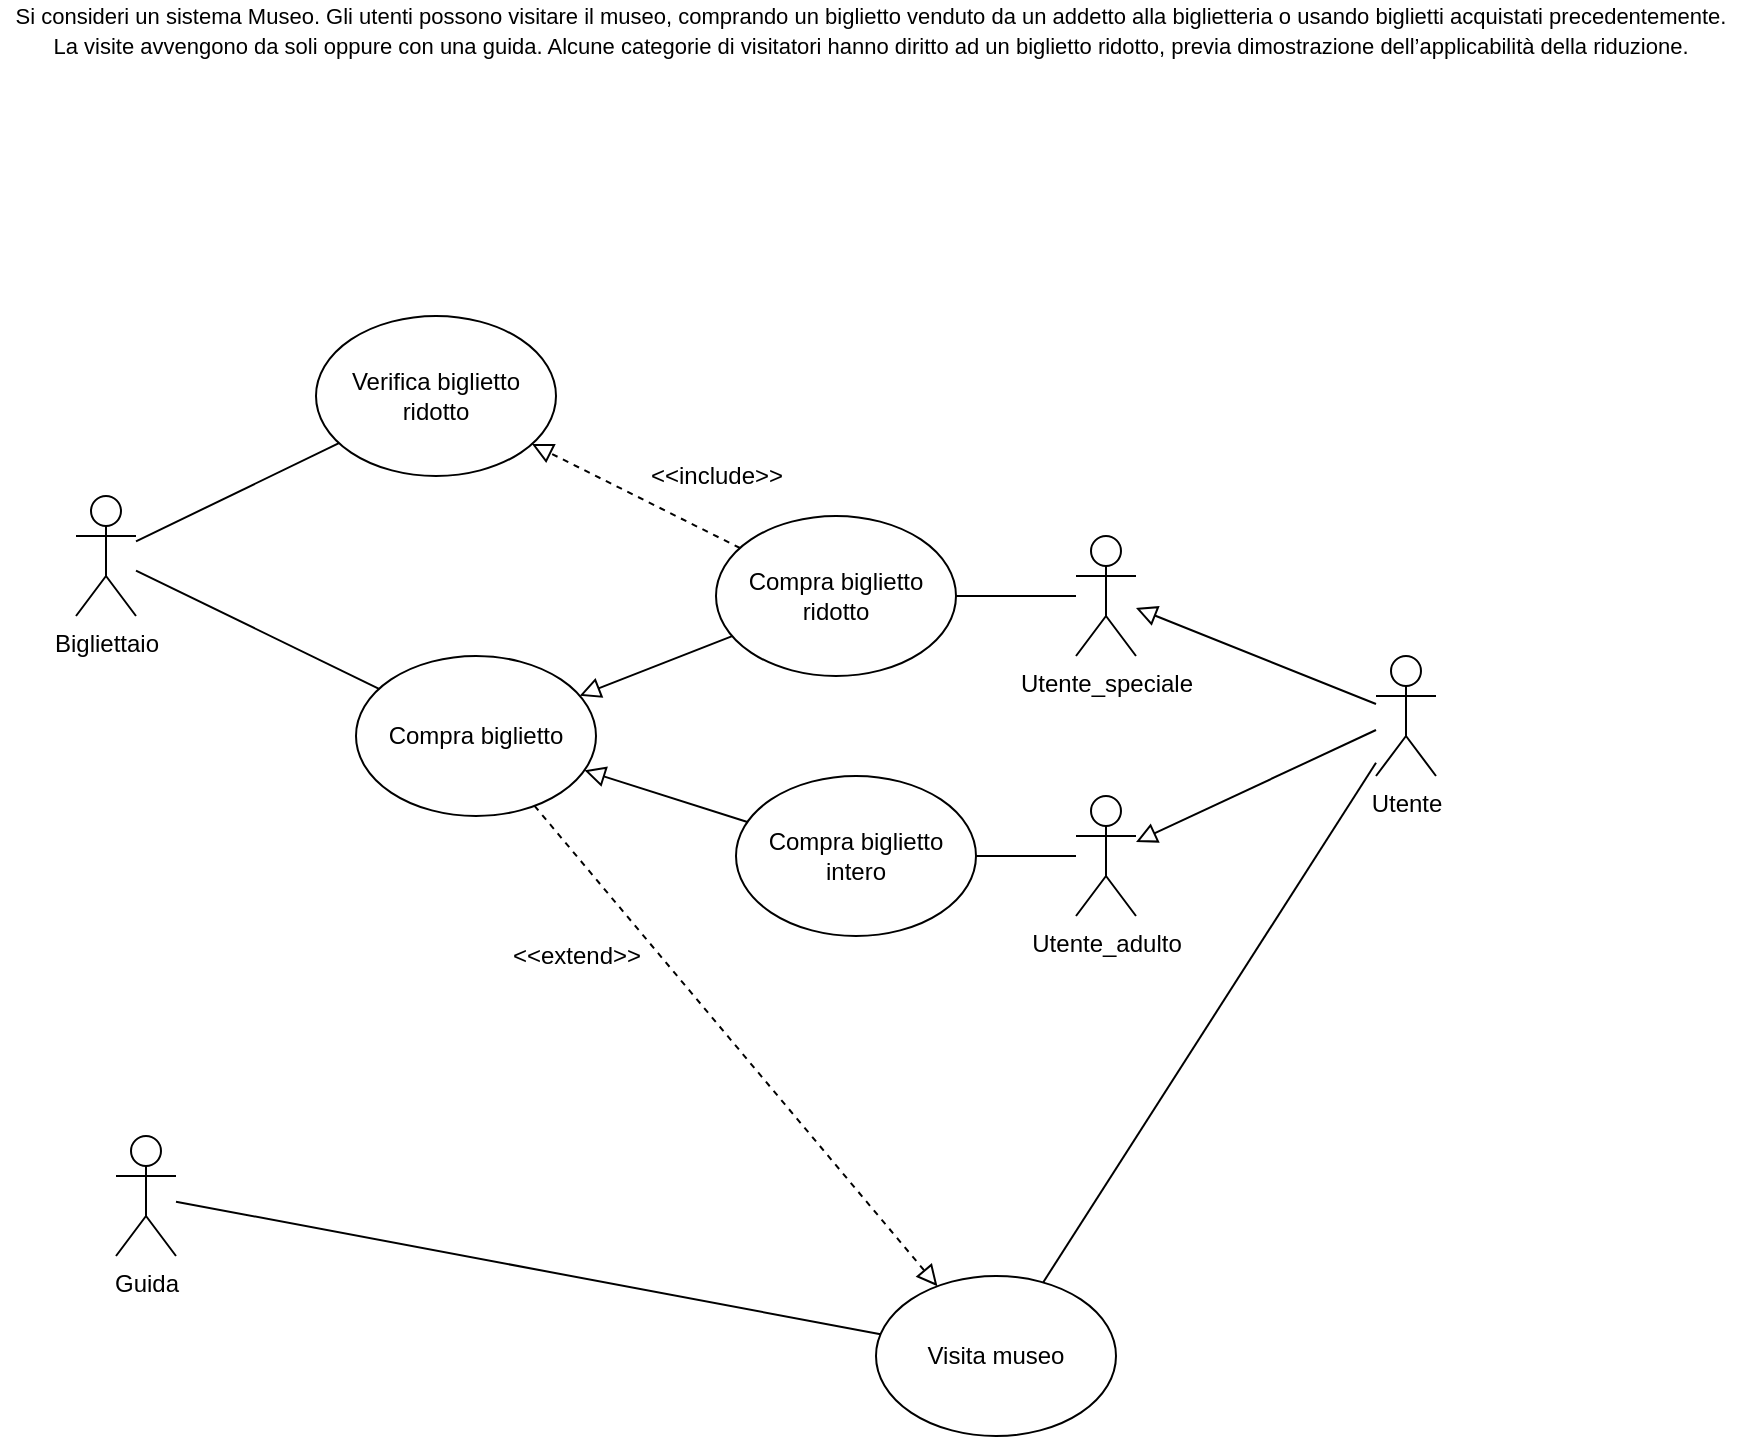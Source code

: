 <mxfile version="15.3.7" type="device"><diagram id="MLkmu3FY8qF7B0kwuOhJ" name="Page-1"><mxGraphModel dx="4326" dy="3151" grid="1" gridSize="10" guides="1" tooltips="1" connect="1" arrows="1" fold="1" page="1" pageScale="1" pageWidth="827" pageHeight="1169" math="0" shadow="0"><root><mxCell id="0"/><mxCell id="1" parent="0"/><mxCell id="O1zWO0bnNpSHRhKd6x5f-1" value="&lt;font style=&quot;font-size: 11px&quot;&gt;&lt;span style=&quot;left: 67.698px ; top: 158.371px ; font-family: sans-serif ; transform: scalex(1.002)&quot; dir=&quot;ltr&quot;&gt;Si consideri un sistema Museo. Gli utenti possono visitare il&amp;nbsp;&lt;/span&gt;&lt;span style=&quot;left: 67.698px ; top: 186.293px ; font-family: sans-serif ; transform: scalex(0.997)&quot; dir=&quot;ltr&quot;&gt;museo, comprando un biglietto venduto da un addetto alla&amp;nbsp;&lt;/span&gt;&lt;span style=&quot;left: 67.698px ; top: 214.218px ; font-family: sans-serif ; transform: scalex(1.0)&quot; dir=&quot;ltr&quot;&gt;biglietteria o usando biglietti acquistati precedentemente.&lt;/span&gt;&lt;br&gt;&lt;span style=&quot;left: 67.698px ; top: 242.143px ; font-family: sans-serif ; transform: scalex(1.001)&quot; dir=&quot;ltr&quot;&gt;La visite avvengono da soli oppure con una guida. Alcune&amp;nbsp;&lt;/span&gt;&lt;span style=&quot;left: 67.698px ; top: 270.067px ; font-family: sans-serif ; transform: scalex(1.001)&quot; dir=&quot;ltr&quot;&gt;categorie di visitatori hanno diritto ad un biglietto ridotto,&amp;nbsp;&lt;/span&gt;&lt;span style=&quot;left: 67.698px ; top: 297.992px ; font-family: sans-serif ; transform: scalex(0.998)&quot; dir=&quot;ltr&quot;&gt;previa dimostrazione dell’applicabilità della riduzione.&lt;/span&gt;&lt;/font&gt;" style="text;html=1;align=center;verticalAlign=middle;resizable=0;points=[];autosize=1;strokeColor=none;fillColor=none;" vertex="1" parent="1"><mxGeometry x="-3308" y="-2338" width="870" height="30" as="geometry"/></mxCell><mxCell id="O1zWO0bnNpSHRhKd6x5f-2" value="Guida" style="shape=umlActor;verticalLabelPosition=bottom;verticalAlign=top;html=1;outlineConnect=0;" vertex="1" parent="1"><mxGeometry x="-3250" y="-1770" width="30" height="60" as="geometry"/></mxCell><mxCell id="O1zWO0bnNpSHRhKd6x5f-3" value="Utente" style="shape=umlActor;verticalLabelPosition=bottom;verticalAlign=top;html=1;outlineConnect=0;" vertex="1" parent="1"><mxGeometry x="-2620" y="-2010" width="30" height="60" as="geometry"/></mxCell><mxCell id="O1zWO0bnNpSHRhKd6x5f-4" value="Bigliettaio" style="shape=umlActor;verticalLabelPosition=bottom;verticalAlign=top;html=1;outlineConnect=0;" vertex="1" parent="1"><mxGeometry x="-3270" y="-2090" width="30" height="60" as="geometry"/></mxCell><mxCell id="O1zWO0bnNpSHRhKd6x5f-7" value="Compra biglietto" style="ellipse;whiteSpace=wrap;html=1;" vertex="1" parent="1"><mxGeometry x="-3130" y="-2010" width="120" height="80" as="geometry"/></mxCell><mxCell id="O1zWO0bnNpSHRhKd6x5f-12" value="" style="endArrow=none;html=1;" edge="1" parent="1" source="O1zWO0bnNpSHRhKd6x5f-4" target="O1zWO0bnNpSHRhKd6x5f-7"><mxGeometry width="50" height="50" relative="1" as="geometry"><mxPoint x="-2910" y="-2030" as="sourcePoint"/><mxPoint x="-2860" y="-2080" as="targetPoint"/></mxGeometry></mxCell><mxCell id="O1zWO0bnNpSHRhKd6x5f-13" value="Compra biglietto ridotto" style="ellipse;whiteSpace=wrap;html=1;" vertex="1" parent="1"><mxGeometry x="-2950" y="-2080" width="120" height="80" as="geometry"/></mxCell><mxCell id="O1zWO0bnNpSHRhKd6x5f-14" value="Compra biglietto intero" style="ellipse;whiteSpace=wrap;html=1;" vertex="1" parent="1"><mxGeometry x="-2940" y="-1950" width="120" height="80" as="geometry"/></mxCell><mxCell id="O1zWO0bnNpSHRhKd6x5f-15" value="" style="endArrow=block;html=1;rounded=0;align=center;verticalAlign=bottom;endFill=0;labelBackgroundColor=none;endSize=8;" edge="1" parent="1" source="O1zWO0bnNpSHRhKd6x5f-14" target="O1zWO0bnNpSHRhKd6x5f-7"><mxGeometry relative="1" as="geometry"><mxPoint x="-3170" y="-1890" as="sourcePoint"/><mxPoint x="-3010" y="-1890" as="targetPoint"/></mxGeometry></mxCell><mxCell id="O1zWO0bnNpSHRhKd6x5f-16" value="" style="resizable=0;html=1;align=center;verticalAlign=top;labelBackgroundColor=none;" connectable="0" vertex="1" parent="O1zWO0bnNpSHRhKd6x5f-15"><mxGeometry relative="1" as="geometry"/></mxCell><mxCell id="O1zWO0bnNpSHRhKd6x5f-17" value="" style="endArrow=block;html=1;rounded=0;align=center;verticalAlign=bottom;endFill=0;labelBackgroundColor=none;endSize=8;" edge="1" parent="1" source="O1zWO0bnNpSHRhKd6x5f-13" target="O1zWO0bnNpSHRhKd6x5f-7"><mxGeometry relative="1" as="geometry"><mxPoint x="-3050" y="-2080" as="sourcePoint"/><mxPoint x="-2890" y="-2080" as="targetPoint"/></mxGeometry></mxCell><mxCell id="O1zWO0bnNpSHRhKd6x5f-18" value="" style="resizable=0;html=1;align=center;verticalAlign=top;labelBackgroundColor=none;" connectable="0" vertex="1" parent="O1zWO0bnNpSHRhKd6x5f-17"><mxGeometry relative="1" as="geometry"/></mxCell><mxCell id="O1zWO0bnNpSHRhKd6x5f-19" value="Utente_speciale" style="shape=umlActor;verticalLabelPosition=bottom;verticalAlign=top;html=1;" vertex="1" parent="1"><mxGeometry x="-2770" y="-2070" width="30" height="60" as="geometry"/></mxCell><mxCell id="O1zWO0bnNpSHRhKd6x5f-20" value="Utente_adulto" style="shape=umlActor;verticalLabelPosition=bottom;verticalAlign=top;html=1;" vertex="1" parent="1"><mxGeometry x="-2770" y="-1940" width="30" height="60" as="geometry"/></mxCell><mxCell id="O1zWO0bnNpSHRhKd6x5f-22" value="" style="endArrow=none;html=1;" edge="1" parent="1" source="O1zWO0bnNpSHRhKd6x5f-13" target="O1zWO0bnNpSHRhKd6x5f-19"><mxGeometry width="50" height="50" relative="1" as="geometry"><mxPoint x="-2780" y="-2150" as="sourcePoint"/><mxPoint x="-2740" y="-2090" as="targetPoint"/></mxGeometry></mxCell><mxCell id="O1zWO0bnNpSHRhKd6x5f-24" value="" style="endArrow=none;html=1;" edge="1" parent="1" source="O1zWO0bnNpSHRhKd6x5f-14" target="O1zWO0bnNpSHRhKd6x5f-20"><mxGeometry width="50" height="50" relative="1" as="geometry"><mxPoint x="-2560" y="-1920" as="sourcePoint"/><mxPoint x="-2780" y="-1960" as="targetPoint"/></mxGeometry></mxCell><mxCell id="O1zWO0bnNpSHRhKd6x5f-27" value="" style="endArrow=block;startArrow=none;endFill=0;startFill=0;endSize=8;html=1;verticalAlign=bottom;dashed=1;labelBackgroundColor=none;" edge="1" parent="1" source="O1zWO0bnNpSHRhKd6x5f-13" target="O1zWO0bnNpSHRhKd6x5f-28"><mxGeometry width="160" relative="1" as="geometry"><mxPoint x="-2960" y="-2070" as="sourcePoint"/><mxPoint x="-2830" y="-2150" as="targetPoint"/></mxGeometry></mxCell><mxCell id="O1zWO0bnNpSHRhKd6x5f-28" value="Verifica biglietto ridotto" style="ellipse;whiteSpace=wrap;html=1;" vertex="1" parent="1"><mxGeometry x="-3150" y="-2180" width="120" height="80" as="geometry"/></mxCell><mxCell id="O1zWO0bnNpSHRhKd6x5f-29" value="&amp;lt;&amp;lt;include&amp;gt;&amp;gt;" style="text;html=1;align=center;verticalAlign=middle;resizable=0;points=[];autosize=1;strokeColor=none;fillColor=none;" vertex="1" parent="1"><mxGeometry x="-2990" y="-2110" width="80" height="20" as="geometry"/></mxCell><mxCell id="O1zWO0bnNpSHRhKd6x5f-32" value="" style="endArrow=none;html=1;" edge="1" parent="1" source="O1zWO0bnNpSHRhKd6x5f-4" target="O1zWO0bnNpSHRhKd6x5f-28"><mxGeometry width="50" height="50" relative="1" as="geometry"><mxPoint x="-3160" y="-2220" as="sourcePoint"/><mxPoint x="-3080" y="-2220" as="targetPoint"/></mxGeometry></mxCell><mxCell id="O1zWO0bnNpSHRhKd6x5f-34" value="" style="endArrow=block;html=1;rounded=0;align=center;verticalAlign=bottom;endFill=0;labelBackgroundColor=none;endSize=8;" edge="1" parent="1" source="O1zWO0bnNpSHRhKd6x5f-3" target="O1zWO0bnNpSHRhKd6x5f-19"><mxGeometry relative="1" as="geometry"><mxPoint x="-2670" y="-2060" as="sourcePoint"/><mxPoint x="-2746.141" y="-2030.073" as="targetPoint"/></mxGeometry></mxCell><mxCell id="O1zWO0bnNpSHRhKd6x5f-35" value="" style="resizable=0;html=1;align=center;verticalAlign=top;labelBackgroundColor=none;" connectable="0" vertex="1" parent="O1zWO0bnNpSHRhKd6x5f-34"><mxGeometry relative="1" as="geometry"/></mxCell><mxCell id="O1zWO0bnNpSHRhKd6x5f-36" value="" style="endArrow=block;html=1;rounded=0;align=center;verticalAlign=bottom;endFill=0;labelBackgroundColor=none;endSize=8;" edge="1" parent="1" source="O1zWO0bnNpSHRhKd6x5f-3" target="O1zWO0bnNpSHRhKd6x5f-20"><mxGeometry relative="1" as="geometry"><mxPoint x="-2630" y="-1870" as="sourcePoint"/><mxPoint x="-2706.141" y="-1840.073" as="targetPoint"/></mxGeometry></mxCell><mxCell id="O1zWO0bnNpSHRhKd6x5f-37" value="" style="resizable=0;html=1;align=center;verticalAlign=top;labelBackgroundColor=none;" connectable="0" vertex="1" parent="O1zWO0bnNpSHRhKd6x5f-36"><mxGeometry relative="1" as="geometry"/></mxCell><mxCell id="O1zWO0bnNpSHRhKd6x5f-38" value="Visita museo" style="ellipse;whiteSpace=wrap;html=1;" vertex="1" parent="1"><mxGeometry x="-2870" y="-1700" width="120" height="80" as="geometry"/></mxCell><mxCell id="O1zWO0bnNpSHRhKd6x5f-40" value="" style="endArrow=block;startArrow=none;endFill=0;startFill=0;endSize=8;html=1;verticalAlign=bottom;dashed=1;labelBackgroundColor=none;" edge="1" parent="1" source="O1zWO0bnNpSHRhKd6x5f-7" target="O1zWO0bnNpSHRhKd6x5f-38"><mxGeometry width="160" relative="1" as="geometry"><mxPoint x="-3050" y="-1880" as="sourcePoint"/><mxPoint x="-3154" y="-1932" as="targetPoint"/></mxGeometry></mxCell><mxCell id="O1zWO0bnNpSHRhKd6x5f-41" value="&amp;lt;&amp;lt;extend&amp;gt;&amp;gt;" style="text;html=1;align=center;verticalAlign=middle;resizable=0;points=[];autosize=1;strokeColor=none;fillColor=none;" vertex="1" parent="1"><mxGeometry x="-3060" y="-1870" width="80" height="20" as="geometry"/></mxCell><mxCell id="O1zWO0bnNpSHRhKd6x5f-42" value="" style="endArrow=none;html=1;" edge="1" parent="1" source="O1zWO0bnNpSHRhKd6x5f-38" target="O1zWO0bnNpSHRhKd6x5f-3"><mxGeometry width="50" height="50" relative="1" as="geometry"><mxPoint x="-2750" y="-1770" as="sourcePoint"/><mxPoint x="-2628.467" y="-1710.876" as="targetPoint"/></mxGeometry></mxCell><mxCell id="O1zWO0bnNpSHRhKd6x5f-43" value="" style="endArrow=none;html=1;" edge="1" parent="1" source="O1zWO0bnNpSHRhKd6x5f-2" target="O1zWO0bnNpSHRhKd6x5f-38"><mxGeometry width="50" height="50" relative="1" as="geometry"><mxPoint x="-3040" y="-1770" as="sourcePoint"/><mxPoint x="-2918.467" y="-1710.876" as="targetPoint"/></mxGeometry></mxCell></root></mxGraphModel></diagram></mxfile>
